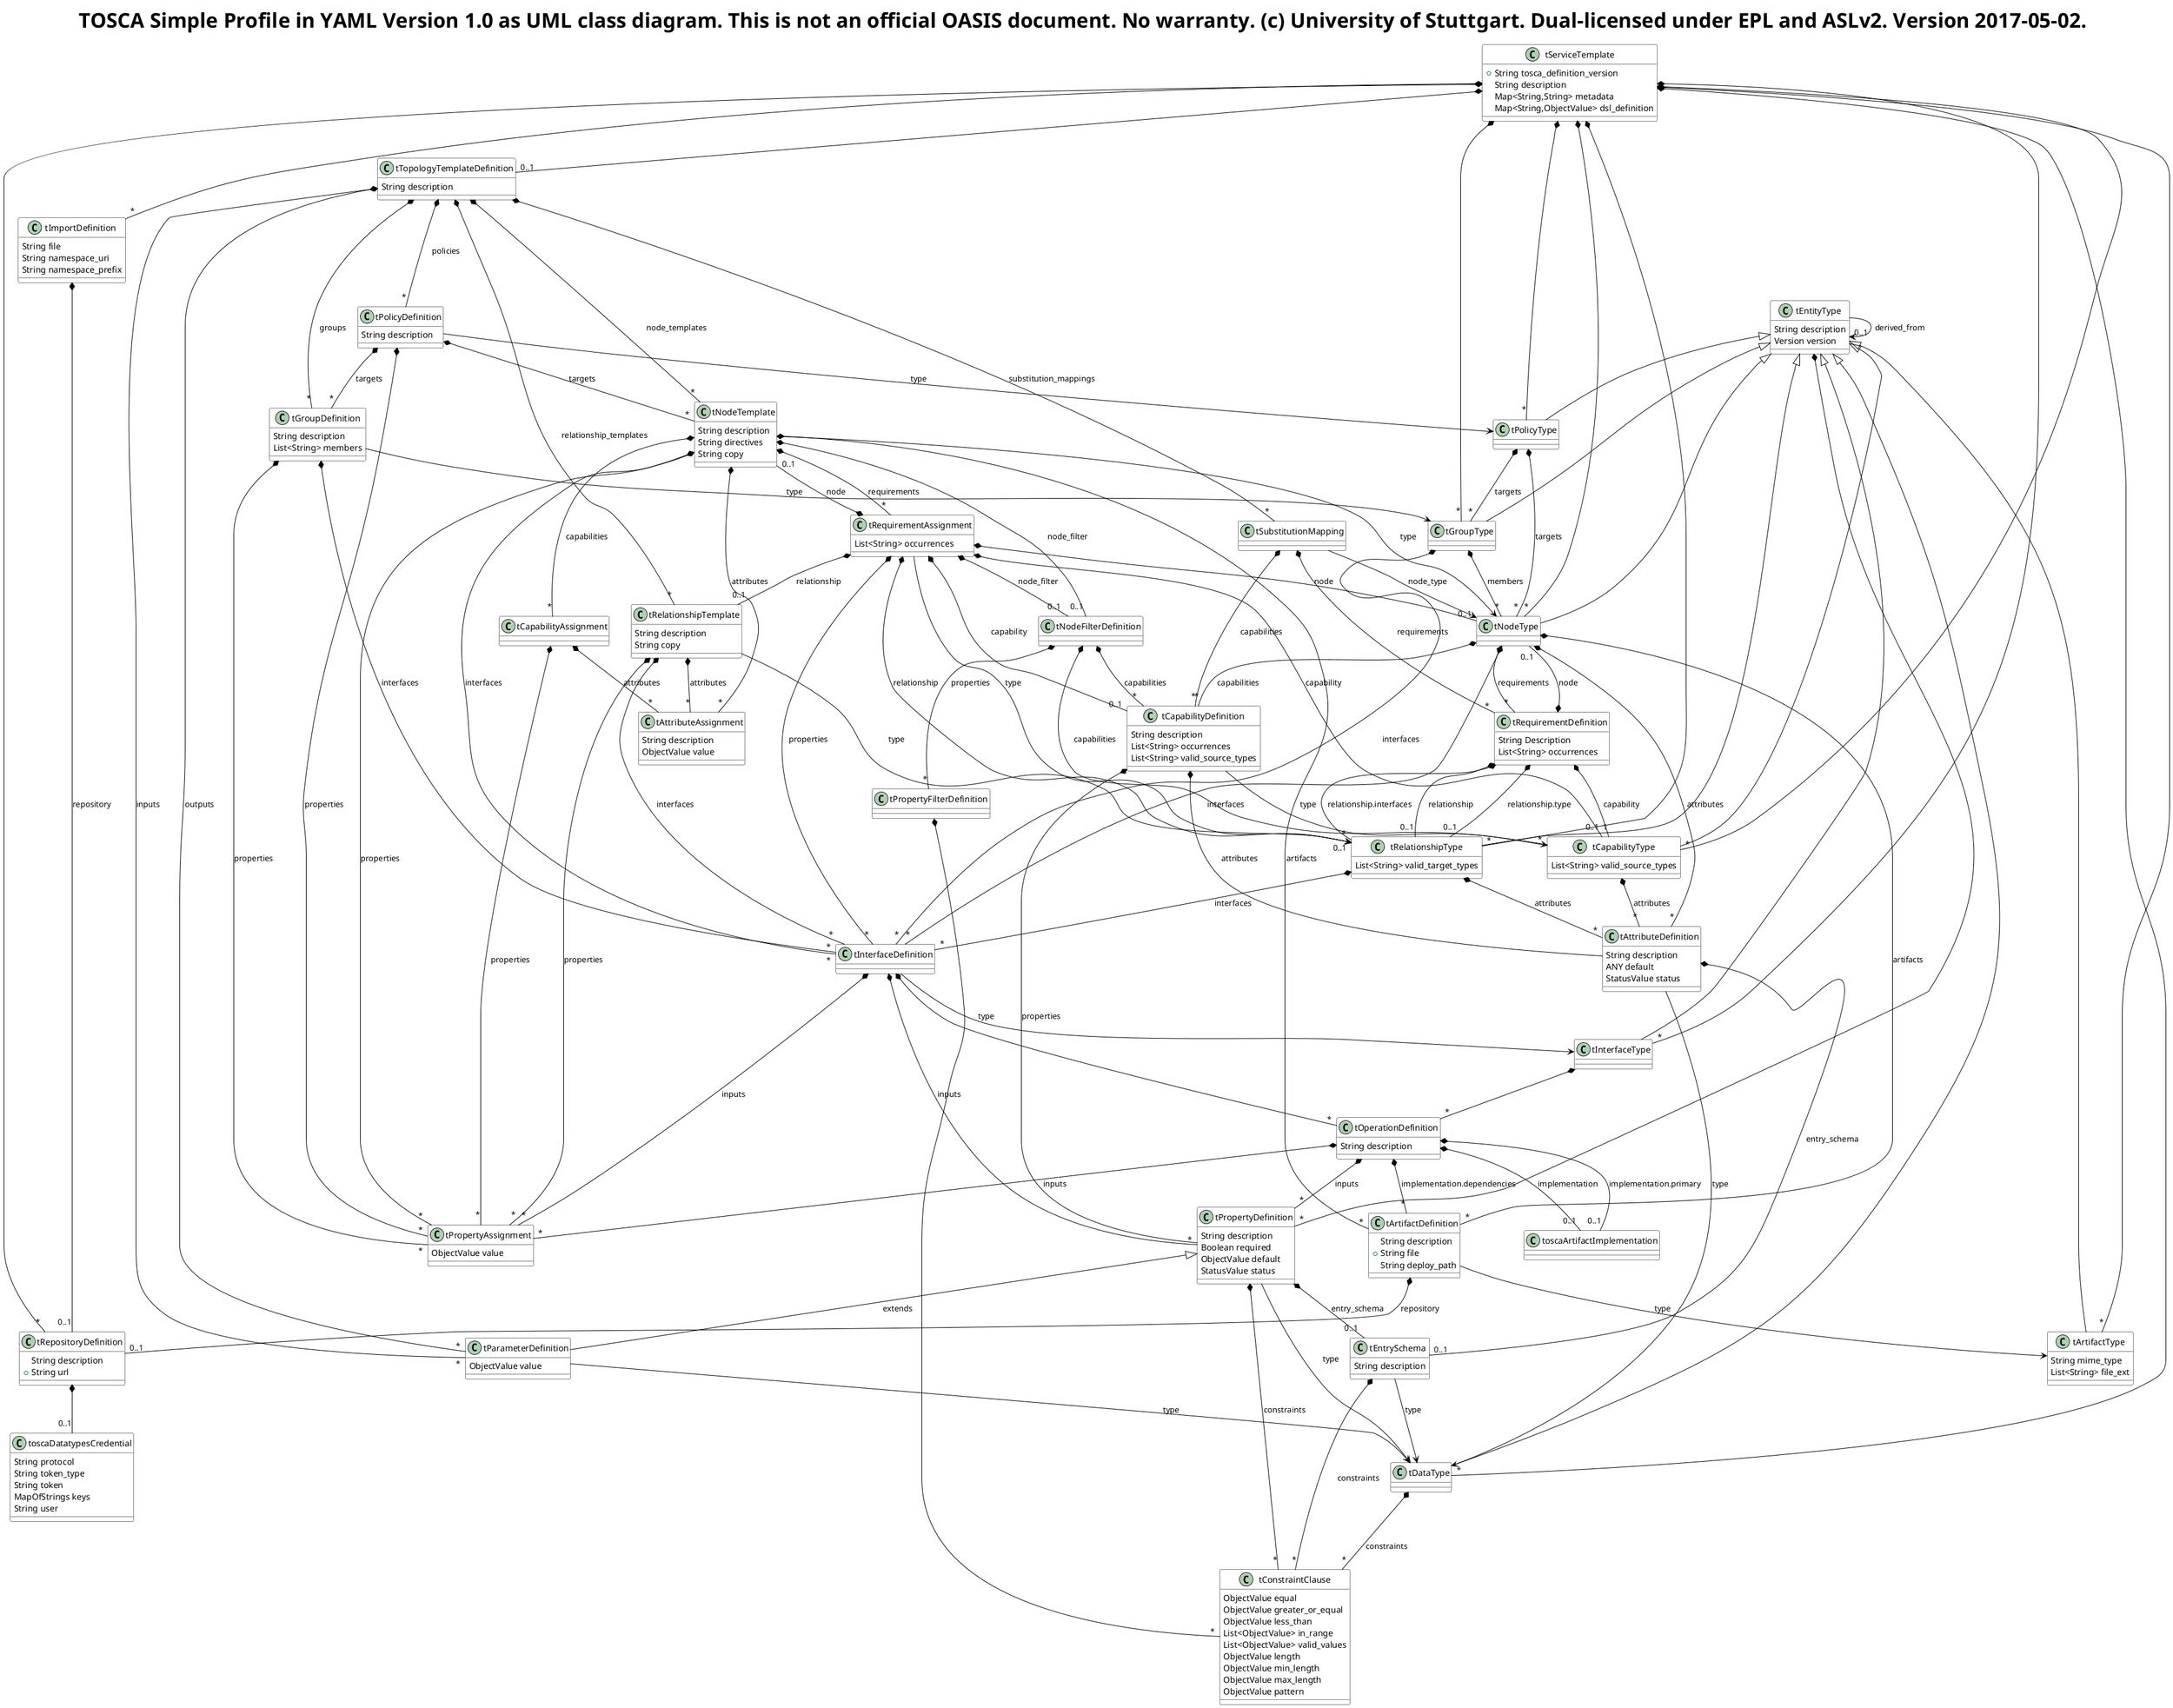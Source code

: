 /*******************************************************************************
 * Copyright (c) 2017 University of Stuttgart.
 * All rights reserved. This program and the accompanying materials
 * are made available under the terms of the Eclipse Public License v1.0
 * and the Apache License 2.0 which both accompany this distribution,
 * and are available at http://www.eclipse.org/legal/epl-v10.html
 * and http://www.apache.org/licenses/LICENSE-2.0
 *
 * Contributors:
 *     Christoph Kleine - initial API and implementation
 *******************************************************************************/
This model describes the data model specified for TOSCA Simple Profile in 
YAML version 1.0.
Specififcation:  http://docs.oasis-open.org/tosca/TOSCA-Simple-Profile-YAML/v1.0/TOSCA-Simple-Profile-YAML-v1.0.html

@startuml

skinparam class {
	BackgroundColor White
	ArrowColor Black
	BorderColor Black
	LegendBackgroundColor White
}

skinparam stereotypeCBackgroundColor LightGray

skinparam noteBackgroundColor White
skinparam noteBorderColor Black


'required for SVG
skinparam defaultFontName sans-serif

Title <size:33>TOSCA Simple Profile in YAML Version 1.0 as UML class diagram. This is not an official OASIS document. No warranty. (c) University of Stuttgart. Dual-licensed under EPL and ASLv2. Version 2017-05-02.

'*************************************************************
' Specification classes
'*************************************************************
class tServiceTemplate {
    +String tosca_definition_version
    String description
	Map<String,String> metadata
	Map<String,ObjectValue> dsl_definition
}
tServiceTemplate *-- "*" tRepositoryDefinition
tServiceTemplate *-- "*" tImportDefinition
tServiceTemplate *-- "*" tArtifactType
tServiceTemplate *-- "*" tDataType
tServiceTemplate *-- "*" tCapabilityType
tServiceTemplate *-- "*" tInterfaceType
tServiceTemplate *-- "*" tRelationshipType
tServiceTemplate *-- "*" tNodeType
tServiceTemplate *-- "*" tGroupType
tServiceTemplate *-- "*" tPolicyType
tServiceTemplate *-- "0..1" tTopologyTemplateDefinition

'*************************************************************
' Definition classes
'*************************************************************
class tRepositoryDefinition {
	String description
	+String url
}
tRepositoryDefinition *-- "0..1" toscaDatatypesCredential

class tImportDefinition {
	String file
	String namespace_uri
	String namespace_prefix
}
tImportDefinition *-- "0..1" tRepositoryDefinition : repository

class tPropertyDefinition {
	String description
	Boolean required
	ObjectValue default
	StatusValue status
}
tPropertyDefinition --> tDataType : type
tPropertyDefinition *-- "*" tConstraintClause : constraints
tPropertyDefinition *-- "0..1" tEntrySchema : entry_schema

class tAttributeDefinition {
	String description
	ANY default
	StatusValue status
}
tAttributeDefinition --> tDataType : type
tAttributeDefinition *-- "0..1" tEntrySchema : entry_schema

class tOperationDefinition {
	String description
}
tOperationDefinition *-- "*" tPropertyDefinition : inputs
tOperationDefinition *-- "*" tPropertyAssignment : inputs
tOperationDefinition *-- "0..1" toscaArtifactImplementation : implementation
tOperationDefinition *-- "0..1" toscaArtifactImplementation : implementation.primary
tOperationDefinition *-- "*" tArtifactDefinition : implementation.dependencies

class tInterfaceDefinition {

}
tInterfaceDefinition --> tInterfaceType : type
tInterfaceDefinition *-- "*" tPropertyAssignment : inputs
tInterfaceDefinition *-- "*" tPropertyDefinition : inputs
tInterfaceDefinition *-- "*" tOperationDefinition

class tRequirementDefinition {
	String Description
	List<String> occurrences
} 
tRequirementDefinition *-- "1" tCapabilityType : capability
tRequirementDefinition *-- "0..1" tNodeType : node
tRequirementDefinition *-- "0..1" tRelationshipType : relationship
tRequirementDefinition *-- "0..1" tRelationshipType : relationship.type
tRequirementDefinition *-- "*" tRelationshipType : relationship.interfaces

class tCapabilityDefinition {
	String description
	List<String> occurrences
	List<String> valid_source_types
}
tCapabilityDefinition --> tCapabilityType : type
tCapabilityDefinition *-- tPropertyDefinition : properties
tCapabilityDefinition *-- tAttributeDefinition : attributes

class tArtifactDefinition {
	String description
	+String file
	String deploy_path
}
tArtifactDefinition --> tArtifactType : type
tArtifactDefinition *-- "0..1" tRepositoryDefinition : repository

class tGroupDefinition {
	String description
	List<String> members
}
tGroupDefinition --> tGroupType : type
tGroupDefinition *-- "*" tPropertyAssignment : properties
tGroupDefinition *-- "*" tInterfaceDefinition : interfaces

class tPolicyDefinition {
	String description
}
tPolicyDefinition --> tPolicyType : type
tPolicyDefinition *-- "*" tPropertyAssignment : properties
tPolicyDefinition *-- "*" tNodeTemplate : targets
tPolicyDefinition *-- "*" tGroupDefinition : targets

tPropertyDefinition <|-- tParameterDefinition : extends
class tParameterDefinition {
	ObjectValue value
}
tParameterDefinition --> tDataType : type

'*************************************************************
' Type classes
'*************************************************************
class tEntityType {
	String description
	Version version
}
tEntityType --> "0..1" tEntityType : derived_from
tEntityType *-- "*" tPropertyDefinition

tEntityType <|-- tArtifactType
class tArtifactType {
	String mime_type
	List<String> file_ext
}

tEntityType <|-- tDataType
class tDataType {
}
tDataType *-- "*" tConstraintClause : constraints

tEntityType <|-- tCapabilityType
class tCapabilityType {
	List<String> valid_source_types
} 
tCapabilityType *-- "*" tAttributeDefinition : attributes

tEntityType <|-- tInterfaceType
class tInterfaceType {
}
tInterfaceType *-- "*" tOperationDefinition 

tEntityType <|-- tRelationshipType
class tRelationshipType {
	List<String> valid_target_types
}
tRelationshipType *-- "*" tAttributeDefinition : attributes
tRelationshipType *-- "*" tInterfaceDefinition : interfaces

tEntityType <|-- tNodeType
class tNodeType {
}
tNodeType *-- "*" tAttributeDefinition : attributes
tNodeType *-- "*" tRequirementDefinition : requirements
tNodeType *-- "*" tCapabilityDefinition : capabilities
tNodeType *-- "*" tInterfaceDefinition : interfaces
tNodeType *-- "*" tArtifactDefinition : artifacts

tEntityType <|-- tGroupType
class tGroupType {
}
tGroupType *-- "*" tNodeType : members
tGroupType *-- "*" tInterfaceDefinition : interfaces

tEntityType <|-- tPolicyType
class tPolicyType {
}
tPolicyType *-- "*" tNodeType : targets
tPolicyType *-- "*" tGroupType : targets

'*************************************************************
' Template classes
'*************************************************************

class tTopologyTemplateDefinition {
	String description
}
tTopologyTemplateDefinition *-- "*" tParameterDefinition : inputs
tTopologyTemplateDefinition *-- "*" tNodeTemplate : node_templates
tTopologyTemplateDefinition *-- "*" tRelationshipTemplate : relationship_templates
tTopologyTemplateDefinition *-- "*" tGroupDefinition : groups
tTopologyTemplateDefinition *-- "*" tPolicyDefinition : policies
tTopologyTemplateDefinition *-- "*" tParameterDefinition : outputs
tTopologyTemplateDefinition *-- "*" tSubstitutionMapping : substitution_mappings

class tNodeTemplate {
	String description
	String directives
	String copy
}
tNodeTemplate --> tNodeType : type
tNodeTemplate *-- "*" tPropertyAssignment : properties
tNodeTemplate *-- "*" tAttributeAssignment : attributes
tNodeTemplate *-- "*" tRequirementAssignment : requirements
tNodeTemplate *-- "*" tCapabilityAssignment : capabilities
tNodeTemplate *-- "*" tInterfaceDefinition : interfaces
tNodeTemplate *-- "*" tArtifactDefinition : artifacts
tNodeTemplate *-- "0..1" tNodeFilterDefinition : node_filter

class tRelationshipTemplate {
	String description
	String copy
} 
tRelationshipTemplate --> tRelationshipType : type
tRelationshipTemplate *-- "*" tPropertyAssignment : properties
tRelationshipTemplate *-- "*" tAttributeAssignment : attributes
tRelationshipTemplate *-- "*" tInterfaceDefinition : interfaces

'*************************************************************
' Assignment classes
'*************************************************************
class tPropertyAssignment {
	ObjectValue value
}

class tAttributeAssignment {
	String description
	ObjectValue value
}

class tRequirementAssignment {
	List<String> occurrences
}
tRequirementAssignment *-- "0..1" tCapabilityDefinition : capability
tRequirementAssignment *-- "0..1" tCapabilityType : capability
tRequirementAssignment *-- "0..1" tNodeTemplate : node
tRequirementAssignment *-- "0..1" tNodeType : node
tRequirementAssignment *-- "0..1" tRelationshipTemplate : relationship
tRequirementAssignment *-- "0..1" tRelationshipType : relationship
tRequirementAssignment *-- "0..1" tNodeFilterDefinition : node_filter
tRequirementAssignment --> tRelationshipType : type
tRequirementAssignment *-- "*" tInterfaceDefinition : properties


class tCapabilityAssignment {

}
tCapabilityAssignment *-- "*" tPropertyAssignment : properties
tCapabilityAssignment *-- "*" tAttributeAssignment : attributes

'*************************************************************
' Other classes
'*************************************************************
class tConstraintClause {
	ObjectValue equal
	ObjectValue greater_or_equal
	ObjectValue less_than
	List<ObjectValue> in_range
	List<ObjectValue> valid_values
	ObjectValue length
	ObjectValue min_length
	ObjectValue max_length
	ObjectValue pattern
}

class tNodeFilterDefinition {

}
tNodeFilterDefinition *-- "*" tPropertyFilterDefinition : properties
tNodeFilterDefinition *-- "*" tCapabilityDefinition : capabilities
tNodeFilterDefinition *-- "*" tCapabilityType : capabilities

class tPropertyFilterDefinition {

}
tPropertyFilterDefinition *-- "*" tConstraintClause

class tSubstitutionMapping {
	
} 
tSubstitutionMapping --> tNodeType : node_type
tSubstitutionMapping *-- "*" tCapabilityDefinition : capabilities
tSubstitutionMapping *-- "*" tRequirementDefinition : requirements

class tEntrySchema {
	String description
}
tEntrySchema --> tDataType : type
tEntrySchema *-- "*" tConstraintClause : constraints

'*************************************************************
' Default data types
'*************************************************************
class toscaDatatypesCredential {
	String protocol
	String token_type
	String token
	MapOfStrings keys
	String user
}

class toscaArtifactImplementation {

}

@enduml